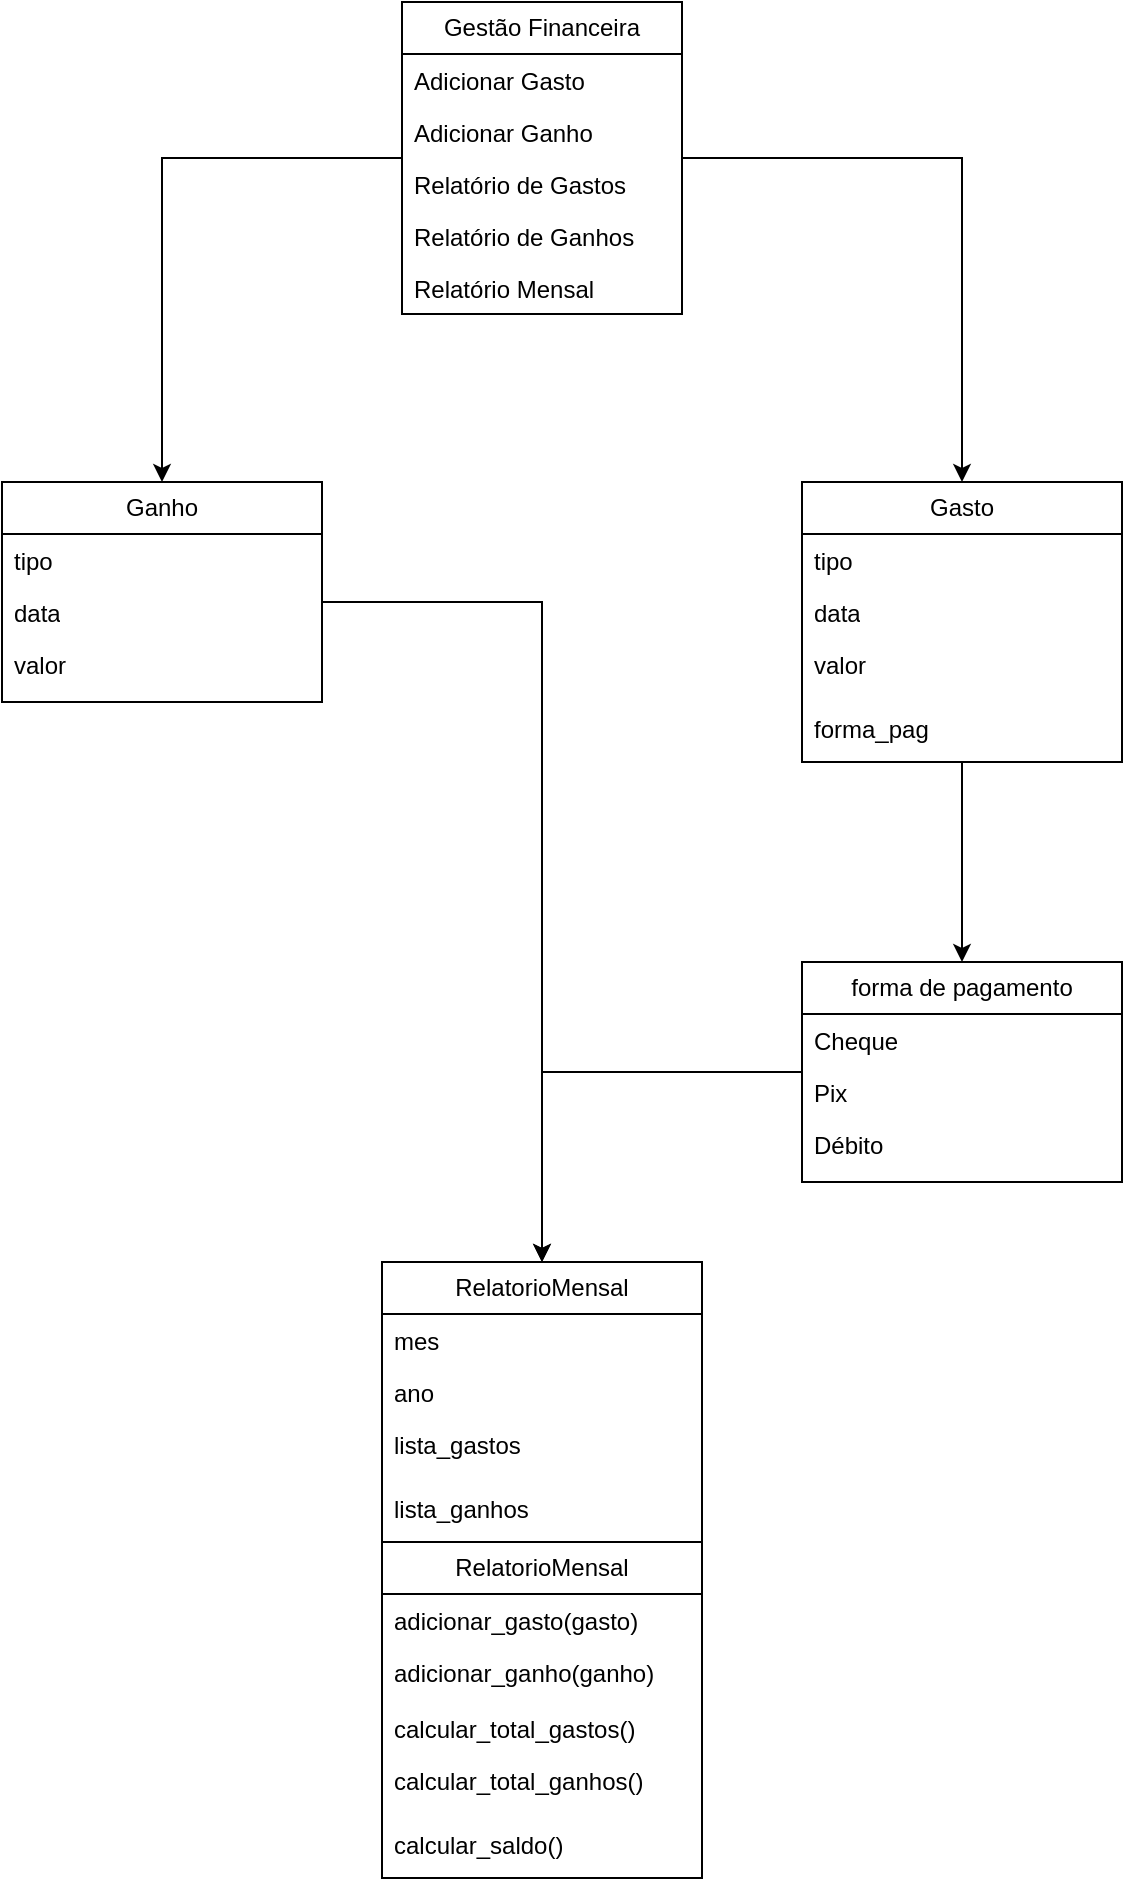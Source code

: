 <mxfile version="21.2.8" type="device">
  <diagram name="Página-1" id="m94fR8_wSrqhu8Bc5JLp">
    <mxGraphModel dx="1050" dy="515" grid="1" gridSize="10" guides="1" tooltips="1" connect="1" arrows="1" fold="1" page="1" pageScale="1" pageWidth="827" pageHeight="1169" math="0" shadow="0">
      <root>
        <mxCell id="0" />
        <mxCell id="1" parent="0" />
        <mxCell id="tWUpc9pcaAwVTsG_6X1u-1" style="edgeStyle=orthogonalEdgeStyle;rounded=0;orthogonalLoop=1;jettySize=auto;html=1;entryX=0.5;entryY=0;entryDx=0;entryDy=0;" edge="1" parent="1" source="RTYaHxFFiKheJwJgFHNJ-1" target="RTYaHxFFiKheJwJgFHNJ-27">
          <mxGeometry relative="1" as="geometry" />
        </mxCell>
        <mxCell id="RTYaHxFFiKheJwJgFHNJ-1" value="Gasto" style="swimlane;fontStyle=0;childLayout=stackLayout;horizontal=1;startSize=26;fillColor=none;horizontalStack=0;resizeParent=1;resizeParentMax=0;resizeLast=0;collapsible=1;marginBottom=0;whiteSpace=wrap;html=1;" parent="1" vertex="1">
          <mxGeometry x="500" y="320" width="160" height="140" as="geometry" />
        </mxCell>
        <mxCell id="RTYaHxFFiKheJwJgFHNJ-2" value="tipo" style="text;strokeColor=none;fillColor=none;align=left;verticalAlign=top;spacingLeft=4;spacingRight=4;overflow=hidden;rotatable=0;points=[[0,0.5],[1,0.5]];portConstraint=eastwest;whiteSpace=wrap;html=1;" parent="RTYaHxFFiKheJwJgFHNJ-1" vertex="1">
          <mxGeometry y="26" width="160" height="26" as="geometry" />
        </mxCell>
        <mxCell id="RTYaHxFFiKheJwJgFHNJ-3" value="data" style="text;strokeColor=none;fillColor=none;align=left;verticalAlign=top;spacingLeft=4;spacingRight=4;overflow=hidden;rotatable=0;points=[[0,0.5],[1,0.5]];portConstraint=eastwest;whiteSpace=wrap;html=1;" parent="RTYaHxFFiKheJwJgFHNJ-1" vertex="1">
          <mxGeometry y="52" width="160" height="26" as="geometry" />
        </mxCell>
        <mxCell id="RTYaHxFFiKheJwJgFHNJ-4" value="valor" style="text;strokeColor=none;fillColor=none;align=left;verticalAlign=top;spacingLeft=4;spacingRight=4;overflow=hidden;rotatable=0;points=[[0,0.5],[1,0.5]];portConstraint=eastwest;whiteSpace=wrap;html=1;" parent="RTYaHxFFiKheJwJgFHNJ-1" vertex="1">
          <mxGeometry y="78" width="160" height="32" as="geometry" />
        </mxCell>
        <mxCell id="RTYaHxFFiKheJwJgFHNJ-5" value="forma_pag" style="text;strokeColor=none;fillColor=none;align=left;verticalAlign=top;spacingLeft=4;spacingRight=4;overflow=hidden;rotatable=0;points=[[0,0.5],[1,0.5]];portConstraint=eastwest;whiteSpace=wrap;html=1;" parent="RTYaHxFFiKheJwJgFHNJ-1" vertex="1">
          <mxGeometry y="110" width="160" height="30" as="geometry" />
        </mxCell>
        <mxCell id="tWUpc9pcaAwVTsG_6X1u-3" style="edgeStyle=orthogonalEdgeStyle;rounded=0;orthogonalLoop=1;jettySize=auto;html=1;" edge="1" parent="1" source="RTYaHxFFiKheJwJgFHNJ-6">
          <mxGeometry relative="1" as="geometry">
            <mxPoint x="370" y="710" as="targetPoint" />
            <Array as="points">
              <mxPoint x="370" y="380" />
            </Array>
          </mxGeometry>
        </mxCell>
        <mxCell id="RTYaHxFFiKheJwJgFHNJ-6" value="Ganho" style="swimlane;fontStyle=0;childLayout=stackLayout;horizontal=1;startSize=26;fillColor=none;horizontalStack=0;resizeParent=1;resizeParentMax=0;resizeLast=0;collapsible=1;marginBottom=0;whiteSpace=wrap;html=1;" parent="1" vertex="1">
          <mxGeometry x="100" y="320" width="160" height="110" as="geometry" />
        </mxCell>
        <mxCell id="RTYaHxFFiKheJwJgFHNJ-7" value="tipo" style="text;strokeColor=none;fillColor=none;align=left;verticalAlign=top;spacingLeft=4;spacingRight=4;overflow=hidden;rotatable=0;points=[[0,0.5],[1,0.5]];portConstraint=eastwest;whiteSpace=wrap;html=1;" parent="RTYaHxFFiKheJwJgFHNJ-6" vertex="1">
          <mxGeometry y="26" width="160" height="26" as="geometry" />
        </mxCell>
        <mxCell id="RTYaHxFFiKheJwJgFHNJ-8" value="data" style="text;strokeColor=none;fillColor=none;align=left;verticalAlign=top;spacingLeft=4;spacingRight=4;overflow=hidden;rotatable=0;points=[[0,0.5],[1,0.5]];portConstraint=eastwest;whiteSpace=wrap;html=1;" parent="RTYaHxFFiKheJwJgFHNJ-6" vertex="1">
          <mxGeometry y="52" width="160" height="26" as="geometry" />
        </mxCell>
        <mxCell id="RTYaHxFFiKheJwJgFHNJ-9" value="valor" style="text;strokeColor=none;fillColor=none;align=left;verticalAlign=top;spacingLeft=4;spacingRight=4;overflow=hidden;rotatable=0;points=[[0,0.5],[1,0.5]];portConstraint=eastwest;whiteSpace=wrap;html=1;" parent="RTYaHxFFiKheJwJgFHNJ-6" vertex="1">
          <mxGeometry y="78" width="160" height="32" as="geometry" />
        </mxCell>
        <mxCell id="RTYaHxFFiKheJwJgFHNJ-11" value="RelatorioMensal" style="swimlane;fontStyle=0;childLayout=stackLayout;horizontal=1;startSize=26;fillColor=none;horizontalStack=0;resizeParent=1;resizeParentMax=0;resizeLast=0;collapsible=1;marginBottom=0;whiteSpace=wrap;html=1;" parent="1" vertex="1">
          <mxGeometry x="290" y="710" width="160" height="140" as="geometry" />
        </mxCell>
        <mxCell id="RTYaHxFFiKheJwJgFHNJ-12" value="mes" style="text;strokeColor=none;fillColor=none;align=left;verticalAlign=top;spacingLeft=4;spacingRight=4;overflow=hidden;rotatable=0;points=[[0,0.5],[1,0.5]];portConstraint=eastwest;whiteSpace=wrap;html=1;" parent="RTYaHxFFiKheJwJgFHNJ-11" vertex="1">
          <mxGeometry y="26" width="160" height="26" as="geometry" />
        </mxCell>
        <mxCell id="RTYaHxFFiKheJwJgFHNJ-13" value="ano" style="text;strokeColor=none;fillColor=none;align=left;verticalAlign=top;spacingLeft=4;spacingRight=4;overflow=hidden;rotatable=0;points=[[0,0.5],[1,0.5]];portConstraint=eastwest;whiteSpace=wrap;html=1;" parent="RTYaHxFFiKheJwJgFHNJ-11" vertex="1">
          <mxGeometry y="52" width="160" height="26" as="geometry" />
        </mxCell>
        <mxCell id="RTYaHxFFiKheJwJgFHNJ-14" value="lista_gastos" style="text;strokeColor=none;fillColor=none;align=left;verticalAlign=top;spacingLeft=4;spacingRight=4;overflow=hidden;rotatable=0;points=[[0,0.5],[1,0.5]];portConstraint=eastwest;whiteSpace=wrap;html=1;" parent="RTYaHxFFiKheJwJgFHNJ-11" vertex="1">
          <mxGeometry y="78" width="160" height="32" as="geometry" />
        </mxCell>
        <mxCell id="RTYaHxFFiKheJwJgFHNJ-15" value="lista_ganhos" style="text;strokeColor=none;fillColor=none;align=left;verticalAlign=top;spacingLeft=4;spacingRight=4;overflow=hidden;rotatable=0;points=[[0,0.5],[1,0.5]];portConstraint=eastwest;whiteSpace=wrap;html=1;" parent="RTYaHxFFiKheJwJgFHNJ-11" vertex="1">
          <mxGeometry y="110" width="160" height="30" as="geometry" />
        </mxCell>
        <mxCell id="RTYaHxFFiKheJwJgFHNJ-17" value="RelatorioMensal" style="swimlane;fontStyle=0;childLayout=stackLayout;horizontal=1;startSize=26;fillColor=none;horizontalStack=0;resizeParent=1;resizeParentMax=0;resizeLast=0;collapsible=1;marginBottom=0;whiteSpace=wrap;html=1;" parent="1" vertex="1">
          <mxGeometry x="290" y="850" width="160" height="168" as="geometry">
            <mxRectangle x="100" y="650" width="130" height="30" as="alternateBounds" />
          </mxGeometry>
        </mxCell>
        <mxCell id="RTYaHxFFiKheJwJgFHNJ-18" value="adicionar_gasto(gasto)&lt;br/&gt;&lt;br/&gt;" style="text;strokeColor=none;fillColor=none;align=left;verticalAlign=top;spacingLeft=4;spacingRight=4;overflow=hidden;rotatable=0;points=[[0,0.5],[1,0.5]];portConstraint=eastwest;whiteSpace=wrap;html=1;" parent="RTYaHxFFiKheJwJgFHNJ-17" vertex="1">
          <mxGeometry y="26" width="160" height="26" as="geometry" />
        </mxCell>
        <mxCell id="RTYaHxFFiKheJwJgFHNJ-22" value="adicionar_ganho(ganho)&lt;br/&gt;&lt;br/&gt;" style="text;strokeColor=none;fillColor=none;align=left;verticalAlign=top;spacingLeft=4;spacingRight=4;overflow=hidden;rotatable=0;points=[[0,0.5],[1,0.5]];portConstraint=eastwest;whiteSpace=wrap;html=1;" parent="RTYaHxFFiKheJwJgFHNJ-17" vertex="1">
          <mxGeometry y="52" width="160" height="28" as="geometry" />
        </mxCell>
        <mxCell id="RTYaHxFFiKheJwJgFHNJ-19" value="calcular_total_gastos()&lt;br/&gt;&lt;br/&gt;" style="text;strokeColor=none;fillColor=none;align=left;verticalAlign=top;spacingLeft=4;spacingRight=4;overflow=hidden;rotatable=0;points=[[0,0.5],[1,0.5]];portConstraint=eastwest;whiteSpace=wrap;html=1;" parent="RTYaHxFFiKheJwJgFHNJ-17" vertex="1">
          <mxGeometry y="80" width="160" height="26" as="geometry" />
        </mxCell>
        <mxCell id="RTYaHxFFiKheJwJgFHNJ-20" value="calcular_total_ganhos()&lt;br/&gt;&lt;br/&gt;" style="text;strokeColor=none;fillColor=none;align=left;verticalAlign=top;spacingLeft=4;spacingRight=4;overflow=hidden;rotatable=0;points=[[0,0.5],[1,0.5]];portConstraint=eastwest;whiteSpace=wrap;html=1;" parent="RTYaHxFFiKheJwJgFHNJ-17" vertex="1">
          <mxGeometry y="106" width="160" height="32" as="geometry" />
        </mxCell>
        <mxCell id="RTYaHxFFiKheJwJgFHNJ-21" value="calcular_saldo()" style="text;strokeColor=none;fillColor=none;align=left;verticalAlign=top;spacingLeft=4;spacingRight=4;overflow=hidden;rotatable=0;points=[[0,0.5],[1,0.5]];portConstraint=eastwest;whiteSpace=wrap;html=1;" parent="RTYaHxFFiKheJwJgFHNJ-17" vertex="1">
          <mxGeometry y="138" width="160" height="30" as="geometry" />
        </mxCell>
        <mxCell id="tWUpc9pcaAwVTsG_6X1u-4" style="edgeStyle=orthogonalEdgeStyle;rounded=0;orthogonalLoop=1;jettySize=auto;html=1;entryX=0.5;entryY=0;entryDx=0;entryDy=0;" edge="1" parent="1" source="RTYaHxFFiKheJwJgFHNJ-27" target="RTYaHxFFiKheJwJgFHNJ-11">
          <mxGeometry relative="1" as="geometry" />
        </mxCell>
        <mxCell id="RTYaHxFFiKheJwJgFHNJ-27" value="forma de pagamento" style="swimlane;fontStyle=0;childLayout=stackLayout;horizontal=1;startSize=26;fillColor=none;horizontalStack=0;resizeParent=1;resizeParentMax=0;resizeLast=0;collapsible=1;marginBottom=0;whiteSpace=wrap;html=1;" parent="1" vertex="1">
          <mxGeometry x="500" y="560" width="160" height="110" as="geometry" />
        </mxCell>
        <mxCell id="RTYaHxFFiKheJwJgFHNJ-28" value="Cheque" style="text;strokeColor=none;fillColor=none;align=left;verticalAlign=top;spacingLeft=4;spacingRight=4;overflow=hidden;rotatable=0;points=[[0,0.5],[1,0.5]];portConstraint=eastwest;whiteSpace=wrap;html=1;" parent="RTYaHxFFiKheJwJgFHNJ-27" vertex="1">
          <mxGeometry y="26" width="160" height="26" as="geometry" />
        </mxCell>
        <mxCell id="RTYaHxFFiKheJwJgFHNJ-29" value="Pix" style="text;strokeColor=none;fillColor=none;align=left;verticalAlign=top;spacingLeft=4;spacingRight=4;overflow=hidden;rotatable=0;points=[[0,0.5],[1,0.5]];portConstraint=eastwest;whiteSpace=wrap;html=1;" parent="RTYaHxFFiKheJwJgFHNJ-27" vertex="1">
          <mxGeometry y="52" width="160" height="26" as="geometry" />
        </mxCell>
        <mxCell id="RTYaHxFFiKheJwJgFHNJ-30" value="Débito" style="text;strokeColor=none;fillColor=none;align=left;verticalAlign=top;spacingLeft=4;spacingRight=4;overflow=hidden;rotatable=0;points=[[0,0.5],[1,0.5]];portConstraint=eastwest;whiteSpace=wrap;html=1;" parent="RTYaHxFFiKheJwJgFHNJ-27" vertex="1">
          <mxGeometry y="78" width="160" height="32" as="geometry" />
        </mxCell>
        <mxCell id="RTYaHxFFiKheJwJgFHNJ-37" style="edgeStyle=orthogonalEdgeStyle;rounded=0;orthogonalLoop=1;jettySize=auto;html=1;entryX=0.5;entryY=0;entryDx=0;entryDy=0;" parent="1" source="RTYaHxFFiKheJwJgFHNJ-31" target="RTYaHxFFiKheJwJgFHNJ-6" edge="1">
          <mxGeometry relative="1" as="geometry" />
        </mxCell>
        <mxCell id="RTYaHxFFiKheJwJgFHNJ-38" style="edgeStyle=orthogonalEdgeStyle;rounded=0;orthogonalLoop=1;jettySize=auto;html=1;entryX=0.5;entryY=0;entryDx=0;entryDy=0;" parent="1" source="RTYaHxFFiKheJwJgFHNJ-31" target="RTYaHxFFiKheJwJgFHNJ-1" edge="1">
          <mxGeometry relative="1" as="geometry" />
        </mxCell>
        <mxCell id="RTYaHxFFiKheJwJgFHNJ-31" value="Gestão Financeira" style="swimlane;fontStyle=0;childLayout=stackLayout;horizontal=1;startSize=26;fillColor=none;horizontalStack=0;resizeParent=1;resizeParentMax=0;resizeLast=0;collapsible=1;marginBottom=0;whiteSpace=wrap;html=1;" parent="1" vertex="1">
          <mxGeometry x="300" y="80" width="140" height="156" as="geometry" />
        </mxCell>
        <mxCell id="RTYaHxFFiKheJwJgFHNJ-32" value="Adicionar Gasto" style="text;strokeColor=none;fillColor=none;align=left;verticalAlign=top;spacingLeft=4;spacingRight=4;overflow=hidden;rotatable=0;points=[[0,0.5],[1,0.5]];portConstraint=eastwest;whiteSpace=wrap;html=1;" parent="RTYaHxFFiKheJwJgFHNJ-31" vertex="1">
          <mxGeometry y="26" width="140" height="26" as="geometry" />
        </mxCell>
        <mxCell id="RTYaHxFFiKheJwJgFHNJ-36" value="Adicionar Ganho" style="text;strokeColor=none;fillColor=none;align=left;verticalAlign=top;spacingLeft=4;spacingRight=4;overflow=hidden;rotatable=0;points=[[0,0.5],[1,0.5]];portConstraint=eastwest;whiteSpace=wrap;html=1;" parent="RTYaHxFFiKheJwJgFHNJ-31" vertex="1">
          <mxGeometry y="52" width="140" height="26" as="geometry" />
        </mxCell>
        <mxCell id="RTYaHxFFiKheJwJgFHNJ-35" value="Relatório de Gastos" style="text;strokeColor=none;fillColor=none;align=left;verticalAlign=top;spacingLeft=4;spacingRight=4;overflow=hidden;rotatable=0;points=[[0,0.5],[1,0.5]];portConstraint=eastwest;whiteSpace=wrap;html=1;" parent="RTYaHxFFiKheJwJgFHNJ-31" vertex="1">
          <mxGeometry y="78" width="140" height="26" as="geometry" />
        </mxCell>
        <mxCell id="RTYaHxFFiKheJwJgFHNJ-33" value="Relatório de Ganhos" style="text;strokeColor=none;fillColor=none;align=left;verticalAlign=top;spacingLeft=4;spacingRight=4;overflow=hidden;rotatable=0;points=[[0,0.5],[1,0.5]];portConstraint=eastwest;whiteSpace=wrap;html=1;" parent="RTYaHxFFiKheJwJgFHNJ-31" vertex="1">
          <mxGeometry y="104" width="140" height="26" as="geometry" />
        </mxCell>
        <mxCell id="RTYaHxFFiKheJwJgFHNJ-34" value="Relatório Mensal" style="text;strokeColor=none;fillColor=none;align=left;verticalAlign=top;spacingLeft=4;spacingRight=4;overflow=hidden;rotatable=0;points=[[0,0.5],[1,0.5]];portConstraint=eastwest;whiteSpace=wrap;html=1;" parent="RTYaHxFFiKheJwJgFHNJ-31" vertex="1">
          <mxGeometry y="130" width="140" height="26" as="geometry" />
        </mxCell>
      </root>
    </mxGraphModel>
  </diagram>
</mxfile>
